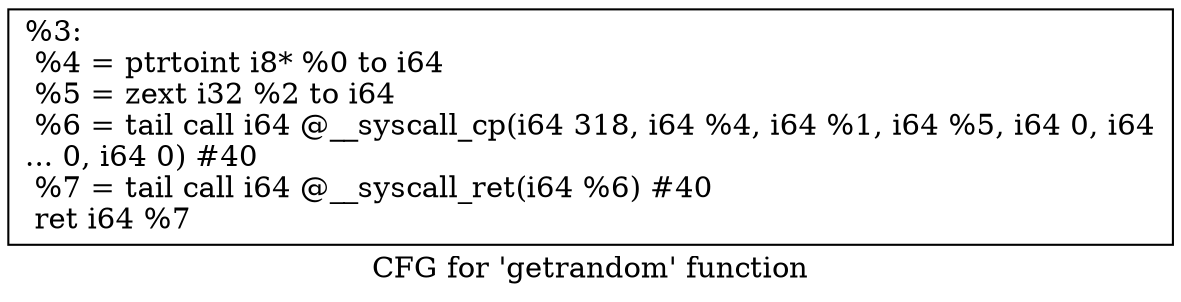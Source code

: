 digraph "CFG for 'getrandom' function" {
	label="CFG for 'getrandom' function";

	Node0x1ed2cc0 [shape=record,label="{%3:\l  %4 = ptrtoint i8* %0 to i64\l  %5 = zext i32 %2 to i64\l  %6 = tail call i64 @__syscall_cp(i64 318, i64 %4, i64 %1, i64 %5, i64 0, i64\l... 0, i64 0) #40\l  %7 = tail call i64 @__syscall_ret(i64 %6) #40\l  ret i64 %7\l}"];
}
